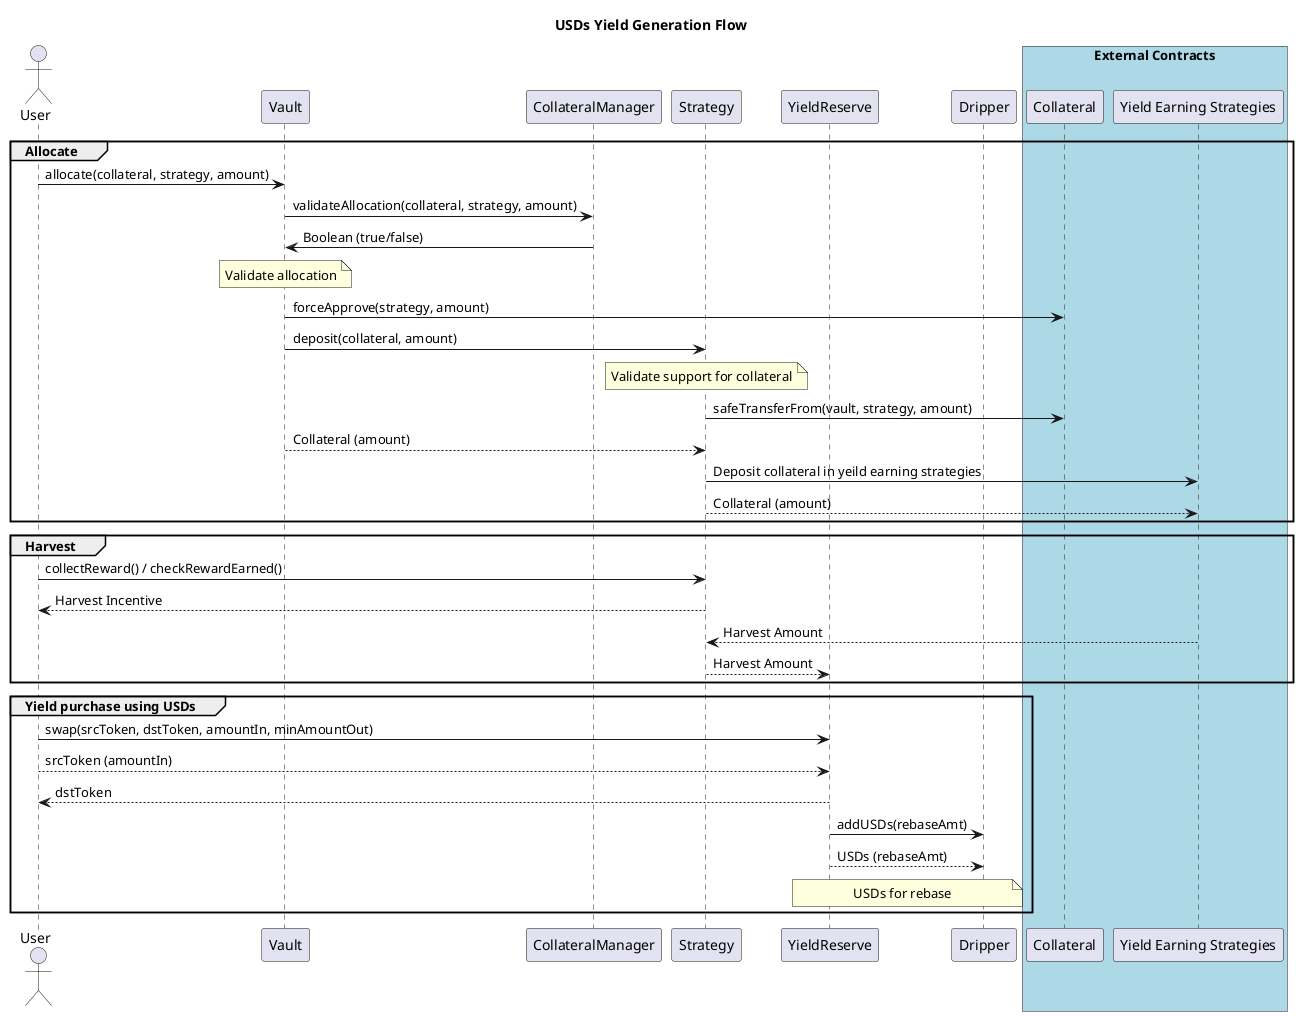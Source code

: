 @startuml USDs Yield Generation Flow

title USDs Yield Generation Flow
actor User
participant Vault
participant CollateralManager
participant Strategy
participant YieldReserve
participant Dripper
box "External Contracts" #LightBlue
    participant Collateral
    participant "Yield Earning Strategies" as YieldEarningStrategies
end box

group Allocate
    User -> Vault: allocate(collateral, strategy, amount)
    Vault -> CollateralManager: validateAllocation(collateral, strategy, amount)
    CollateralManager -> Vault: Boolean (true/false)
    note over Vault: Validate allocation
    Vault -> Collateral: forceApprove(strategy, amount)
    Vault -> Strategy: deposit(collateral, amount)
    note over Strategy: Validate support for collateral
    Strategy -> Collateral: safeTransferFrom(vault, strategy, amount)
    Vault --> Strategy: Collateral (amount)
    Strategy -> YieldEarningStrategies: Deposit collateral in yeild earning strategies
    Strategy --> YieldEarningStrategies: Collateral (amount)
end

group Harvest
    User -> Strategy: collectReward() / checkRewardEarned()
    Strategy --> User: Harvest Incentive
    YieldEarningStrategies --> Strategy: Harvest Amount
    Strategy --> YieldReserve: Harvest Amount
end

group Yield purchase using USDs
    User -> YieldReserve: swap(srcToken, dstToken, amountIn, minAmountOut)
    User --> YieldReserve: srcToken (amountIn)
    YieldReserve --> User: dstToken
    YieldReserve -> Dripper: addUSDs(rebaseAmt)
    YieldReserve --> Dripper: USDs (rebaseAmt)
    note over YieldReserve, Dripper: USDs for rebase
end

@enduml
